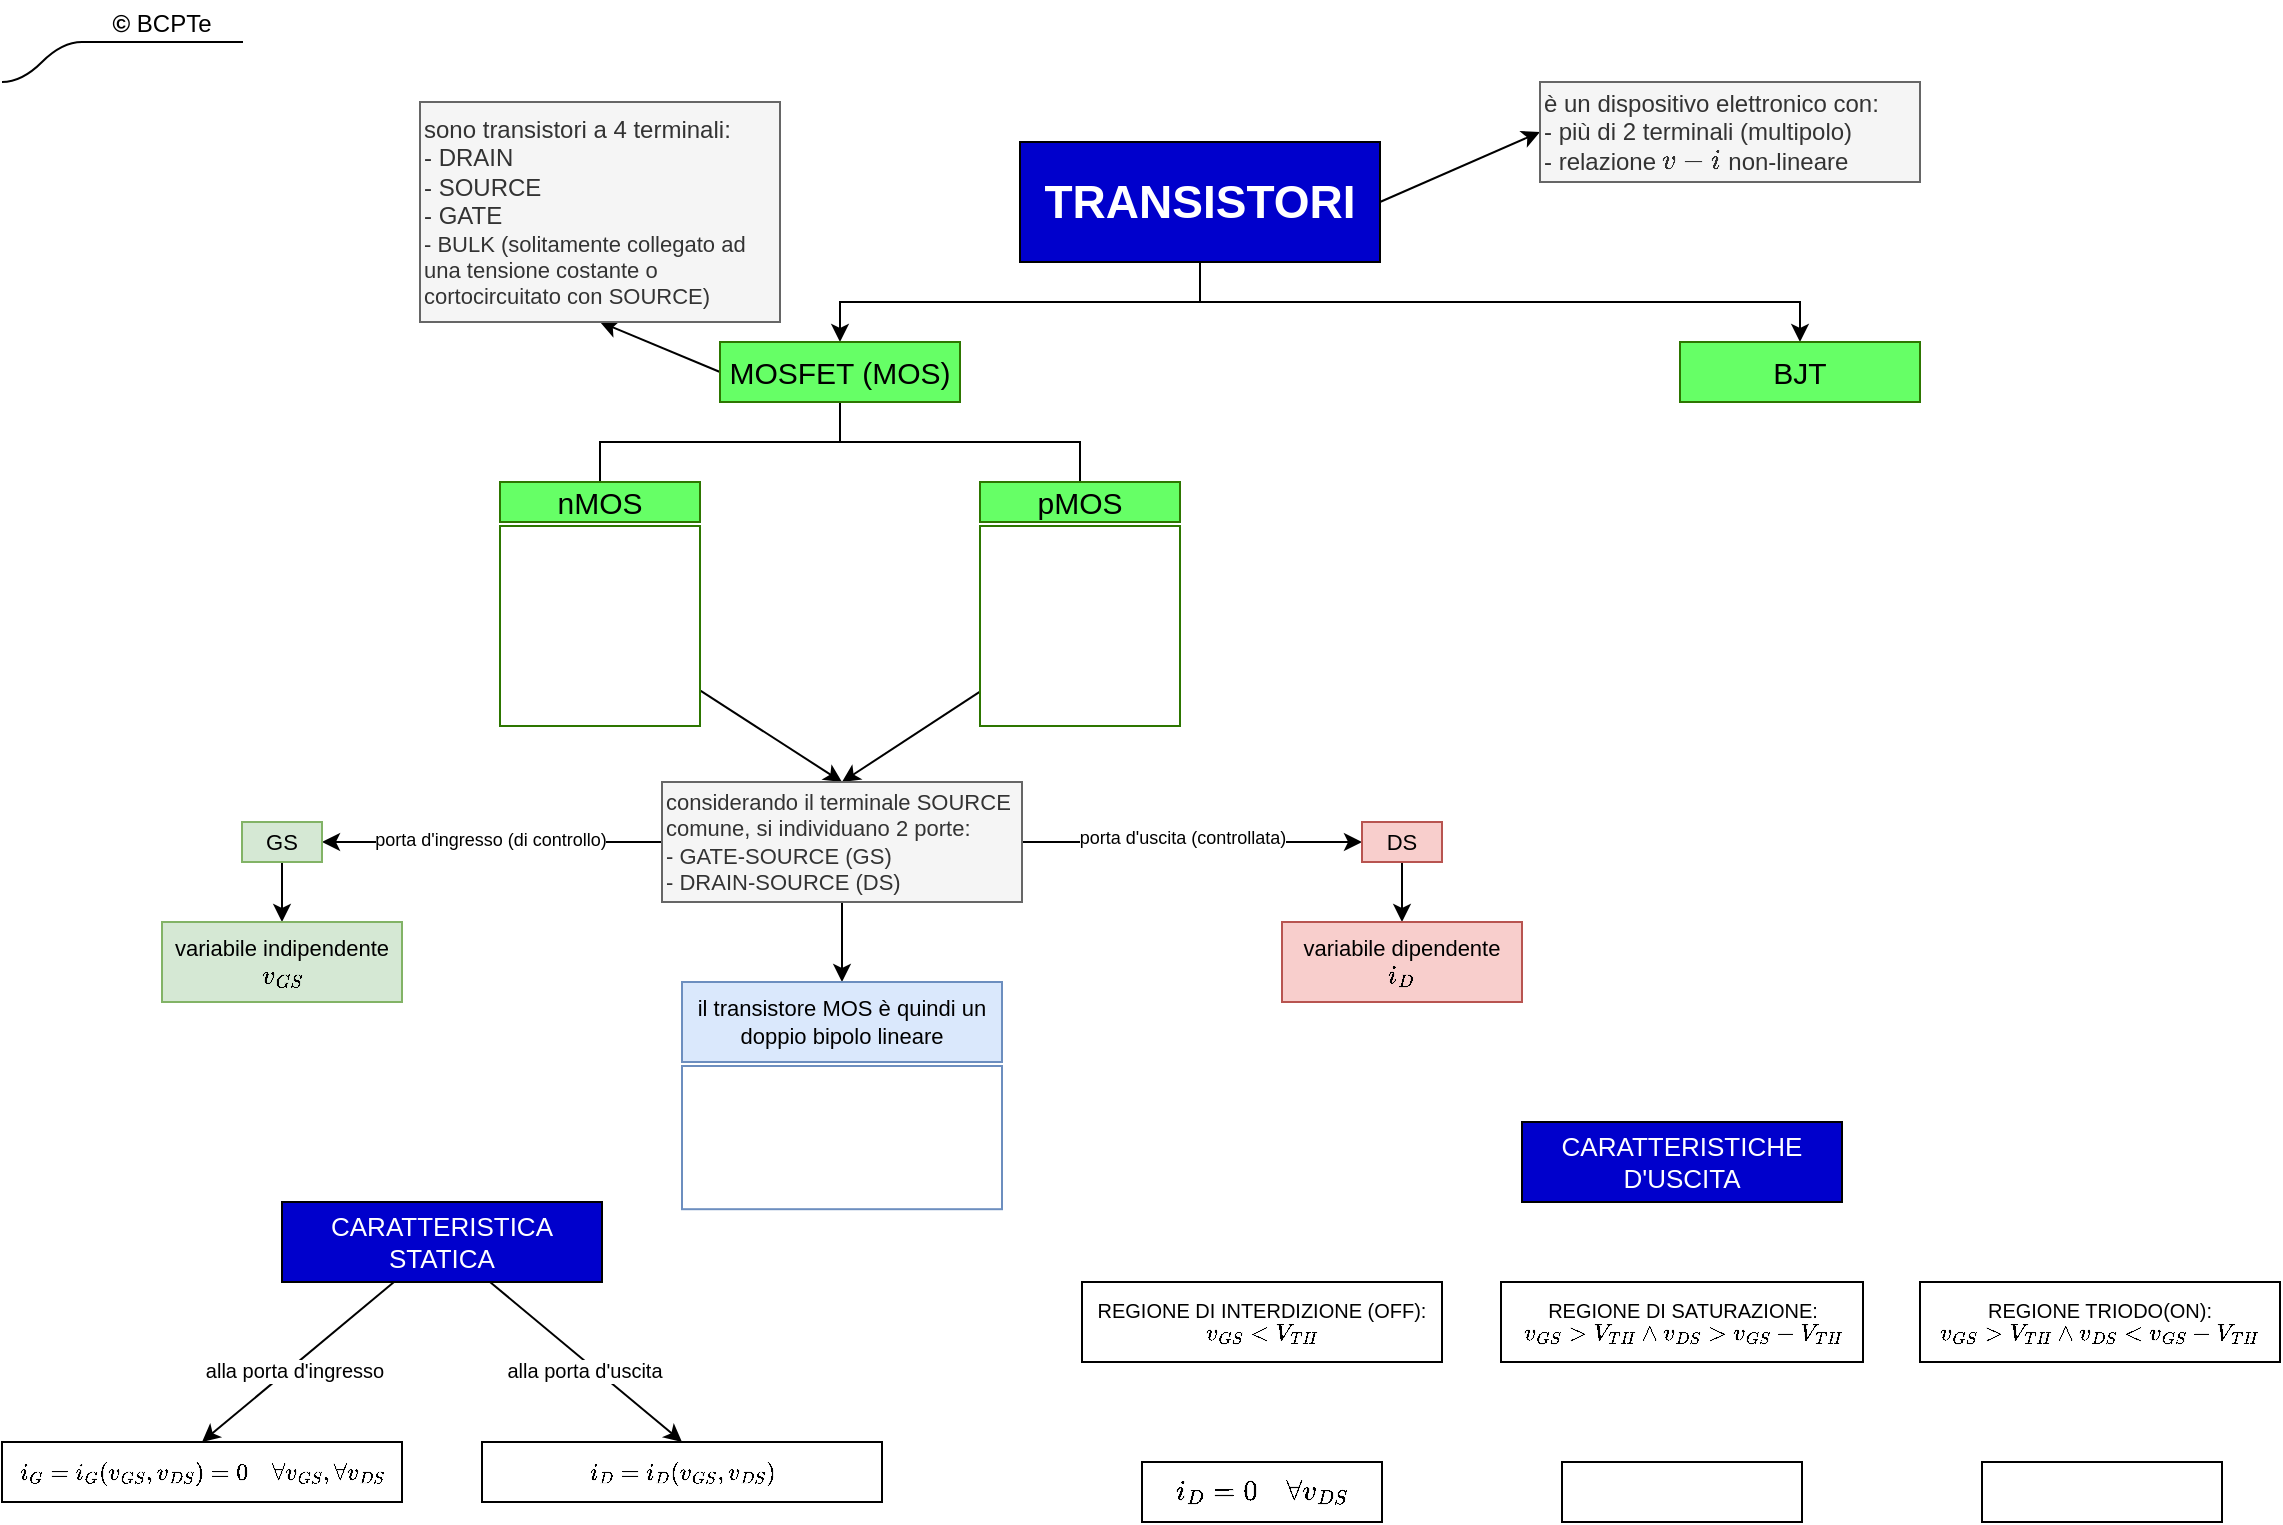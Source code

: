 <mxfile version="19.0.0" type="github">
  <diagram id="slHnJ4RoC0adQhZjdGyo" name="Pagina-1">
    <mxGraphModel dx="563" dy="322" grid="1" gridSize="10" guides="1" tooltips="1" connect="1" arrows="1" fold="1" page="1" pageScale="1" pageWidth="1169" pageHeight="827" math="1" shadow="0">
      <root>
        <mxCell id="0" />
        <mxCell id="1" parent="0" />
        <mxCell id="GKCKslpy26udIbWONHnp-8" style="rounded=0;orthogonalLoop=1;jettySize=auto;html=1;entryX=0;entryY=0.5;entryDx=0;entryDy=0;fontSize=23;fontColor=#FFFFFF;exitX=1;exitY=0.5;exitDx=0;exitDy=0;" parent="1" source="GKCKslpy26udIbWONHnp-1" target="GKCKslpy26udIbWONHnp-6" edge="1">
          <mxGeometry relative="1" as="geometry" />
        </mxCell>
        <mxCell id="GKCKslpy26udIbWONHnp-12" style="edgeStyle=orthogonalEdgeStyle;rounded=0;orthogonalLoop=1;jettySize=auto;html=1;entryX=0.5;entryY=0;entryDx=0;entryDy=0;fontSize=15;fontColor=#000000;" parent="1" source="GKCKslpy26udIbWONHnp-1" target="GKCKslpy26udIbWONHnp-9" edge="1">
          <mxGeometry relative="1" as="geometry">
            <Array as="points">
              <mxPoint x="599" y="150" />
              <mxPoint x="419" y="150" />
            </Array>
          </mxGeometry>
        </mxCell>
        <mxCell id="GKCKslpy26udIbWONHnp-13" style="edgeStyle=orthogonalEdgeStyle;rounded=0;orthogonalLoop=1;jettySize=auto;html=1;entryX=0.5;entryY=0;entryDx=0;entryDy=0;fontSize=15;fontColor=#000000;" parent="1" source="GKCKslpy26udIbWONHnp-1" target="GKCKslpy26udIbWONHnp-10" edge="1">
          <mxGeometry relative="1" as="geometry">
            <Array as="points">
              <mxPoint x="599" y="150" />
              <mxPoint x="899" y="150" />
            </Array>
          </mxGeometry>
        </mxCell>
        <mxCell id="GKCKslpy26udIbWONHnp-1" value="&lt;b&gt;TRANSISTORI&lt;/b&gt;" style="whiteSpace=wrap;html=1;fontSize=23;fillColor=#0000CC;fontColor=#FFFFFF;" parent="1" vertex="1">
          <mxGeometry x="509" y="70" width="180" height="60" as="geometry" />
        </mxCell>
        <mxCell id="GKCKslpy26udIbWONHnp-4" value="&lt;b&gt;&lt;span class=&quot;mw-redirect&quot;&gt;©&lt;/span&gt;&lt;/b&gt; BCPTe" style="whiteSpace=wrap;html=1;shape=partialRectangle;top=0;left=0;bottom=1;right=0;points=[[0,1],[1,1]];fillColor=none;align=center;verticalAlign=bottom;routingCenterY=0.5;snapToPoint=1;recursiveResize=0;autosize=1;treeFolding=1;treeMoving=1;newEdgeStyle={&quot;edgeStyle&quot;:&quot;entityRelationEdgeStyle&quot;,&quot;startArrow&quot;:&quot;none&quot;,&quot;endArrow&quot;:&quot;none&quot;,&quot;segment&quot;:10,&quot;curved&quot;:1};" parent="1" vertex="1">
          <mxGeometry x="40" width="80" height="20" as="geometry" />
        </mxCell>
        <mxCell id="GKCKslpy26udIbWONHnp-5" value="" style="edgeStyle=entityRelationEdgeStyle;startArrow=none;endArrow=none;segment=10;curved=1;rounded=0;" parent="1" target="GKCKslpy26udIbWONHnp-4" edge="1">
          <mxGeometry relative="1" as="geometry">
            <mxPoint y="40" as="sourcePoint" />
          </mxGeometry>
        </mxCell>
        <mxCell id="GKCKslpy26udIbWONHnp-6" value="&lt;div style=&quot;&quot; align=&quot;left&quot;&gt;&lt;font style=&quot;font-size: 12px;&quot;&gt;è un dispositivo elettronico con:&lt;br&gt;&lt;/font&gt;&lt;/div&gt;&lt;font style=&quot;font-size: 12px;&quot;&gt;- più di 2 terminali (multipolo)&lt;br&gt;- relazione \(v-i\) non-lineare&lt;/font&gt;" style="whiteSpace=wrap;html=1;strokeColor=#666666;fillColor=#f5f5f5;align=left;fontColor=#333333;" parent="1" vertex="1">
          <mxGeometry x="769" y="40" width="190" height="50" as="geometry" />
        </mxCell>
        <mxCell id="GKCKslpy26udIbWONHnp-16" style="edgeStyle=orthogonalEdgeStyle;rounded=0;orthogonalLoop=1;jettySize=auto;html=1;entryX=0.5;entryY=0;entryDx=0;entryDy=0;fontSize=15;fontColor=#000000;endArrow=none;endFill=0;" parent="1" source="GKCKslpy26udIbWONHnp-9" target="GKCKslpy26udIbWONHnp-14" edge="1">
          <mxGeometry relative="1" as="geometry">
            <Array as="points">
              <mxPoint x="419" y="220" />
              <mxPoint x="299" y="220" />
            </Array>
          </mxGeometry>
        </mxCell>
        <mxCell id="GKCKslpy26udIbWONHnp-17" style="edgeStyle=orthogonalEdgeStyle;rounded=0;orthogonalLoop=1;jettySize=auto;html=1;entryX=0.5;entryY=0;entryDx=0;entryDy=0;fontSize=15;fontColor=#000000;endArrow=none;endFill=0;" parent="1" source="GKCKslpy26udIbWONHnp-9" target="GKCKslpy26udIbWONHnp-15" edge="1">
          <mxGeometry relative="1" as="geometry">
            <Array as="points">
              <mxPoint x="419" y="220" />
              <mxPoint x="539" y="220" />
            </Array>
          </mxGeometry>
        </mxCell>
        <mxCell id="Byet9GKhUcZKY6ZSXrdh-2" style="rounded=0;orthogonalLoop=1;jettySize=auto;html=1;entryX=0.5;entryY=1;entryDx=0;entryDy=0;exitX=0;exitY=0.5;exitDx=0;exitDy=0;" parent="1" source="GKCKslpy26udIbWONHnp-9" target="Byet9GKhUcZKY6ZSXrdh-1" edge="1">
          <mxGeometry relative="1" as="geometry" />
        </mxCell>
        <mxCell id="GKCKslpy26udIbWONHnp-9" value="&lt;font style=&quot;font-size: 15px;&quot;&gt;MOSFET (MOS)&lt;br style=&quot;font-size: 15px;&quot;&gt;&lt;/font&gt;" style="whiteSpace=wrap;html=1;fontSize=15;fontColor=#000000;fillColor=#66FF66;strokeColor=#2D7600;verticalAlign=middle;align=center;" parent="1" vertex="1">
          <mxGeometry x="359" y="170" width="120" height="30" as="geometry" />
        </mxCell>
        <mxCell id="GKCKslpy26udIbWONHnp-10" value="BJT" style="whiteSpace=wrap;html=1;fontSize=15;fontColor=#000000;fillColor=#66FF66;strokeColor=#2D7600;" parent="1" vertex="1">
          <mxGeometry x="839" y="170" width="120" height="30" as="geometry" />
        </mxCell>
        <mxCell id="GKCKslpy26udIbWONHnp-14" value="nMOS" style="whiteSpace=wrap;html=1;fontSize=15;fontColor=#000000;strokeColor=#2D7600;fillColor=#66FF66;" parent="1" vertex="1">
          <mxGeometry x="249" y="240" width="100" height="20" as="geometry" />
        </mxCell>
        <mxCell id="GKCKslpy26udIbWONHnp-15" value="&lt;div&gt;pMOS&lt;/div&gt;" style="whiteSpace=wrap;html=1;fontSize=15;fontColor=#000000;strokeColor=#2D7600;fillColor=#66FF66;" parent="1" vertex="1">
          <mxGeometry x="489" y="240" width="100" height="20" as="geometry" />
        </mxCell>
        <mxCell id="Byet9GKhUcZKY6ZSXrdh-12" style="edgeStyle=none;rounded=0;orthogonalLoop=1;jettySize=auto;html=1;fontSize=11;entryX=0.5;entryY=0;entryDx=0;entryDy=0;" parent="1" source="xVxi0OHTIi938xalqr-v-1" target="Byet9GKhUcZKY6ZSXrdh-6" edge="1">
          <mxGeometry relative="1" as="geometry">
            <mxPoint x="420" y="430" as="targetPoint" />
          </mxGeometry>
        </mxCell>
        <mxCell id="xVxi0OHTIi938xalqr-v-1" value="" style="shape=image;verticalLabelPosition=bottom;labelBackgroundColor=default;verticalAlign=middle;aspect=fixed;imageAspect=0;image=https://raw.githubusercontent.com/BCPTe/SETM/main/images/05/pmos_simbolo.png;imageBorder=#2D7600;perimeterSpacing=0;" parent="1" vertex="1">
          <mxGeometry x="489" y="262" width="100" height="100" as="geometry" />
        </mxCell>
        <mxCell id="Byet9GKhUcZKY6ZSXrdh-11" style="edgeStyle=none;rounded=0;orthogonalLoop=1;jettySize=auto;html=1;entryX=0.5;entryY=0;entryDx=0;entryDy=0;fontSize=11;" parent="1" source="DFONRw64RP-OTkSRBfMr-1" target="Byet9GKhUcZKY6ZSXrdh-6" edge="1">
          <mxGeometry relative="1" as="geometry" />
        </mxCell>
        <mxCell id="DFONRw64RP-OTkSRBfMr-1" value="" style="shape=image;verticalLabelPosition=bottom;labelBackgroundColor=default;verticalAlign=top;aspect=fixed;imageAspect=0;image=https://raw.githubusercontent.com/BCPTe/SETM/main/images/05/nmos_simbolo.png;imageBorder=#2D7600;" parent="1" vertex="1">
          <mxGeometry x="249" y="262" width="100" height="100" as="geometry" />
        </mxCell>
        <mxCell id="Byet9GKhUcZKY6ZSXrdh-1" value="&lt;div&gt;sono transistori a 4 terminali:&lt;/div&gt;&lt;div&gt;- DRAIN&lt;/div&gt;&lt;div&gt;- SOURCE&lt;/div&gt;&lt;div&gt;- GATE&lt;/div&gt;&lt;div style=&quot;font-size: 11px;&quot;&gt;- BULK &lt;font style=&quot;font-size: 11px;&quot;&gt;(solitamente collegato ad una tensione costante o cortocircuitato con SOURCE)&lt;/font&gt;&lt;br&gt;&lt;/div&gt;" style="whiteSpace=wrap;html=1;align=left;fillColor=#f5f5f5;fontColor=#333333;strokeColor=#666666;" parent="1" vertex="1">
          <mxGeometry x="209" y="50" width="180" height="110" as="geometry" />
        </mxCell>
        <mxCell id="Byet9GKhUcZKY6ZSXrdh-14" value="" style="edgeStyle=none;rounded=0;orthogonalLoop=1;jettySize=auto;html=1;fontSize=11;" parent="1" source="Byet9GKhUcZKY6ZSXrdh-6" target="Byet9GKhUcZKY6ZSXrdh-13" edge="1">
          <mxGeometry relative="1" as="geometry" />
        </mxCell>
        <mxCell id="Byet9GKhUcZKY6ZSXrdh-17" value="" style="edgeStyle=none;rounded=0;orthogonalLoop=1;jettySize=auto;html=1;fontSize=11;" parent="1" source="Byet9GKhUcZKY6ZSXrdh-6" target="Byet9GKhUcZKY6ZSXrdh-16" edge="1">
          <mxGeometry relative="1" as="geometry" />
        </mxCell>
        <mxCell id="Byet9GKhUcZKY6ZSXrdh-18" value="&lt;font style=&quot;font-size: 9px;&quot;&gt;porta d&#39;ingresso (di controllo)&lt;br&gt;&lt;/font&gt;" style="edgeLabel;html=1;align=center;verticalAlign=middle;resizable=0;points=[];fontSize=10;" parent="Byet9GKhUcZKY6ZSXrdh-17" vertex="1" connectable="0">
          <mxGeometry x="0.238" y="-1" relative="1" as="geometry">
            <mxPoint x="19" y="-1" as="offset" />
          </mxGeometry>
        </mxCell>
        <mxCell id="Byet9GKhUcZKY6ZSXrdh-22" value="" style="edgeStyle=none;rounded=0;orthogonalLoop=1;jettySize=auto;html=1;fontSize=9;" parent="1" source="Byet9GKhUcZKY6ZSXrdh-6" target="Byet9GKhUcZKY6ZSXrdh-21" edge="1">
          <mxGeometry relative="1" as="geometry" />
        </mxCell>
        <mxCell id="Byet9GKhUcZKY6ZSXrdh-23" value="porta d&#39;uscita (controllata)" style="edgeLabel;html=1;align=center;verticalAlign=middle;resizable=0;points=[];fontSize=9;" parent="Byet9GKhUcZKY6ZSXrdh-22" vertex="1" connectable="0">
          <mxGeometry x="-0.531" y="-2" relative="1" as="geometry">
            <mxPoint x="40" y="-4" as="offset" />
          </mxGeometry>
        </mxCell>
        <mxCell id="Byet9GKhUcZKY6ZSXrdh-6" value="&lt;div align=&quot;left&quot;&gt;considerando il terminale SOURCE comune, si individuano 2 porte:&lt;/div&gt;&lt;div align=&quot;left&quot;&gt;- GATE-SOURCE (GS)&lt;/div&gt;&lt;div align=&quot;left&quot;&gt;- DRAIN-SOURCE (DS)&lt;br&gt;&lt;/div&gt;" style="whiteSpace=wrap;html=1;fontSize=11;align=left;fillColor=#f5f5f5;fontColor=#333333;strokeColor=#666666;" parent="1" vertex="1">
          <mxGeometry x="330" y="390" width="180" height="60" as="geometry" />
        </mxCell>
        <mxCell id="Byet9GKhUcZKY6ZSXrdh-13" value="&lt;div align=&quot;center&quot;&gt;il transistore MOS è quindi un doppio bipolo lineare&lt;/div&gt;" style="whiteSpace=wrap;html=1;fontSize=11;align=center;fillColor=#dae8fc;strokeColor=#6c8ebf;" parent="1" vertex="1">
          <mxGeometry x="340" y="490" width="160" height="40" as="geometry" />
        </mxCell>
        <mxCell id="Byet9GKhUcZKY6ZSXrdh-15" value="" style="shape=image;verticalLabelPosition=bottom;labelBackgroundColor=default;verticalAlign=top;aspect=fixed;imageAspect=0;image=https://raw.githubusercontent.com/BCPTe/SETM/main/images/05/mos_doppiobipolo.png;imageBorder=#6C8EBF;" parent="1" vertex="1">
          <mxGeometry x="340" y="532" width="160" height="71.6" as="geometry" />
        </mxCell>
        <mxCell id="Byet9GKhUcZKY6ZSXrdh-25" value="" style="edgeStyle=none;rounded=0;orthogonalLoop=1;jettySize=auto;html=1;fontSize=9;" parent="1" source="Byet9GKhUcZKY6ZSXrdh-16" target="Byet9GKhUcZKY6ZSXrdh-24" edge="1">
          <mxGeometry relative="1" as="geometry" />
        </mxCell>
        <mxCell id="Byet9GKhUcZKY6ZSXrdh-16" value="&lt;div align=&quot;center&quot;&gt;GS&lt;/div&gt;" style="whiteSpace=wrap;html=1;fontSize=11;align=center;fillColor=#d5e8d4;strokeColor=#82b366;" parent="1" vertex="1">
          <mxGeometry x="120" y="410" width="40" height="20" as="geometry" />
        </mxCell>
        <mxCell id="Byet9GKhUcZKY6ZSXrdh-27" value="" style="edgeStyle=none;rounded=0;orthogonalLoop=1;jettySize=auto;html=1;fontSize=9;" parent="1" source="Byet9GKhUcZKY6ZSXrdh-21" target="Byet9GKhUcZKY6ZSXrdh-26" edge="1">
          <mxGeometry relative="1" as="geometry" />
        </mxCell>
        <mxCell id="Byet9GKhUcZKY6ZSXrdh-21" value="&lt;div align=&quot;center&quot;&gt;DS&lt;/div&gt;" style="whiteSpace=wrap;html=1;fontSize=11;align=center;fillColor=#f8cecc;strokeColor=#b85450;" parent="1" vertex="1">
          <mxGeometry x="680" y="410" width="40" height="20" as="geometry" />
        </mxCell>
        <mxCell id="Byet9GKhUcZKY6ZSXrdh-24" value="&lt;div&gt;variabile indipendente&lt;/div&gt;&lt;div&gt;\(v_{GS}\)&lt;br&gt;&lt;/div&gt;" style="whiteSpace=wrap;html=1;fontSize=11;fillColor=#d5e8d4;strokeColor=#82b366;" parent="1" vertex="1">
          <mxGeometry x="80" y="460" width="120" height="40" as="geometry" />
        </mxCell>
        <mxCell id="Byet9GKhUcZKY6ZSXrdh-26" value="&lt;div&gt;variabile dipendente&lt;/div&gt;&lt;div&gt;\(i_D\)&lt;br&gt;&lt;/div&gt;" style="whiteSpace=wrap;html=1;fontSize=11;fillColor=#f8cecc;strokeColor=#b85450;" parent="1" vertex="1">
          <mxGeometry x="640" y="460" width="120" height="40" as="geometry" />
        </mxCell>
        <mxCell id="Byet9GKhUcZKY6ZSXrdh-38" style="edgeStyle=none;rounded=0;orthogonalLoop=1;jettySize=auto;html=1;entryX=0.5;entryY=0;entryDx=0;entryDy=0;fontSize=10;" parent="1" source="Byet9GKhUcZKY6ZSXrdh-33" target="Byet9GKhUcZKY6ZSXrdh-36" edge="1">
          <mxGeometry relative="1" as="geometry" />
        </mxCell>
        <mxCell id="Byet9GKhUcZKY6ZSXrdh-39" value="alla porta d&#39;ingresso" style="edgeLabel;html=1;align=center;verticalAlign=middle;resizable=0;points=[];fontSize=10;" parent="Byet9GKhUcZKY6ZSXrdh-38" vertex="1" connectable="0">
          <mxGeometry x="0.23" y="2" relative="1" as="geometry">
            <mxPoint x="8" y="-7" as="offset" />
          </mxGeometry>
        </mxCell>
        <mxCell id="Byet9GKhUcZKY6ZSXrdh-42" style="edgeStyle=none;rounded=0;orthogonalLoop=1;jettySize=auto;html=1;entryX=0.5;entryY=0;entryDx=0;entryDy=0;fontSize=10;" parent="1" source="Byet9GKhUcZKY6ZSXrdh-33" target="Byet9GKhUcZKY6ZSXrdh-37" edge="1">
          <mxGeometry relative="1" as="geometry" />
        </mxCell>
        <mxCell id="Byet9GKhUcZKY6ZSXrdh-43" value="alla porta d&#39;uscita" style="edgeLabel;html=1;align=center;verticalAlign=middle;resizable=0;points=[];fontSize=10;" parent="Byet9GKhUcZKY6ZSXrdh-42" vertex="1" connectable="0">
          <mxGeometry x="-0.073" y="-1" relative="1" as="geometry">
            <mxPoint x="3" y="6" as="offset" />
          </mxGeometry>
        </mxCell>
        <mxCell id="Byet9GKhUcZKY6ZSXrdh-33" value="&lt;div style=&quot;font-size: 13px;&quot;&gt;&lt;font style=&quot;font-size: 13px;&quot;&gt;CARATTERISTICA STATICA&lt;br&gt;&lt;/font&gt;&lt;/div&gt;" style="whiteSpace=wrap;html=1;fontSize=23;fillColor=#0000CC;fontColor=#FFFFFF;" parent="1" vertex="1">
          <mxGeometry x="140" y="600" width="160" height="40" as="geometry" />
        </mxCell>
        <mxCell id="Byet9GKhUcZKY6ZSXrdh-36" value="$$i_G = i_G(v_{GS},v_{DS}) = 0 \quad \forall v_{GS}, \forall v_{DS}$$" style="text;whiteSpace=wrap;html=1;fontSize=10;verticalAlign=middle;align=center;labelBorderColor=none;strokeColor=default;strokeWidth=1;" parent="1" vertex="1">
          <mxGeometry y="720" width="200" height="30" as="geometry" />
        </mxCell>
        <mxCell id="Byet9GKhUcZKY6ZSXrdh-37" value="$$i_D = i_D(v_{GS},v_{DS})$$" style="text;whiteSpace=wrap;html=1;fontSize=10;verticalAlign=middle;align=center;labelBorderColor=none;strokeColor=default;strokeWidth=1;" parent="1" vertex="1">
          <mxGeometry x="240" y="720" width="200" height="30" as="geometry" />
        </mxCell>
        <mxCell id="X2BhTEOmSYzgq8DDmFFD-2" value="&lt;div style=&quot;font-size: 13px;&quot;&gt;&lt;font style=&quot;font-size: 13px;&quot;&gt;CARATTERISTICHE D&#39;USCITA&lt;br&gt;&lt;/font&gt;&lt;/div&gt;" style="whiteSpace=wrap;html=1;fontSize=23;fillColor=#0000CC;fontColor=#FFFFFF;" vertex="1" parent="1">
          <mxGeometry x="760" y="560" width="160" height="40" as="geometry" />
        </mxCell>
        <mxCell id="X2BhTEOmSYzgq8DDmFFD-3" value="$$i_D = 0 \quad \forall v_{DS}$$" style="whiteSpace=wrap;html=1;" vertex="1" parent="1">
          <mxGeometry x="570" y="730" width="120" height="30" as="geometry" />
        </mxCell>
        <mxCell id="X2BhTEOmSYzgq8DDmFFD-4" value="" style="whiteSpace=wrap;html=1;" vertex="1" parent="1">
          <mxGeometry x="780" y="730" width="120" height="30" as="geometry" />
        </mxCell>
        <mxCell id="X2BhTEOmSYzgq8DDmFFD-5" value="" style="whiteSpace=wrap;html=1;" vertex="1" parent="1">
          <mxGeometry x="990" y="730" width="120" height="30" as="geometry" />
        </mxCell>
        <mxCell id="X2BhTEOmSYzgq8DDmFFD-12" value="&lt;div&gt;REGIONE DI INTERDIZIONE (OFF):&lt;/div&gt;&lt;div&gt;\( v_{GS} &amp;lt; V_{TH} \)&lt;br&gt;&lt;/div&gt;" style="whiteSpace=wrap;html=1;fontSize=10;" vertex="1" parent="1">
          <mxGeometry x="540" y="640" width="180" height="40" as="geometry" />
        </mxCell>
        <mxCell id="X2BhTEOmSYzgq8DDmFFD-13" value="&lt;div&gt;REGIONE TRIODO(ON):&lt;/div&gt;&lt;div&gt;\( v_{GS} &amp;gt; V_{TH} \wedge v_{DS} &amp;lt; v_{GS}-V_{TH} \)&lt;br&gt;&lt;/div&gt;" style="whiteSpace=wrap;html=1;fontSize=10;" vertex="1" parent="1">
          <mxGeometry x="959" y="640" width="180" height="40" as="geometry" />
        </mxCell>
        <mxCell id="X2BhTEOmSYzgq8DDmFFD-14" value="&lt;div&gt;REGIONE DI SATURAZIONE:&lt;/div&gt;&lt;div&gt;\( v_{GS} &amp;gt; V_{TH} \wedge v_{DS} &amp;gt; v_{GS}-V_{TH} \)&lt;/div&gt;" style="whiteSpace=wrap;html=1;fontSize=10;" vertex="1" parent="1">
          <mxGeometry x="749.5" y="640" width="181" height="40" as="geometry" />
        </mxCell>
      </root>
    </mxGraphModel>
  </diagram>
</mxfile>
